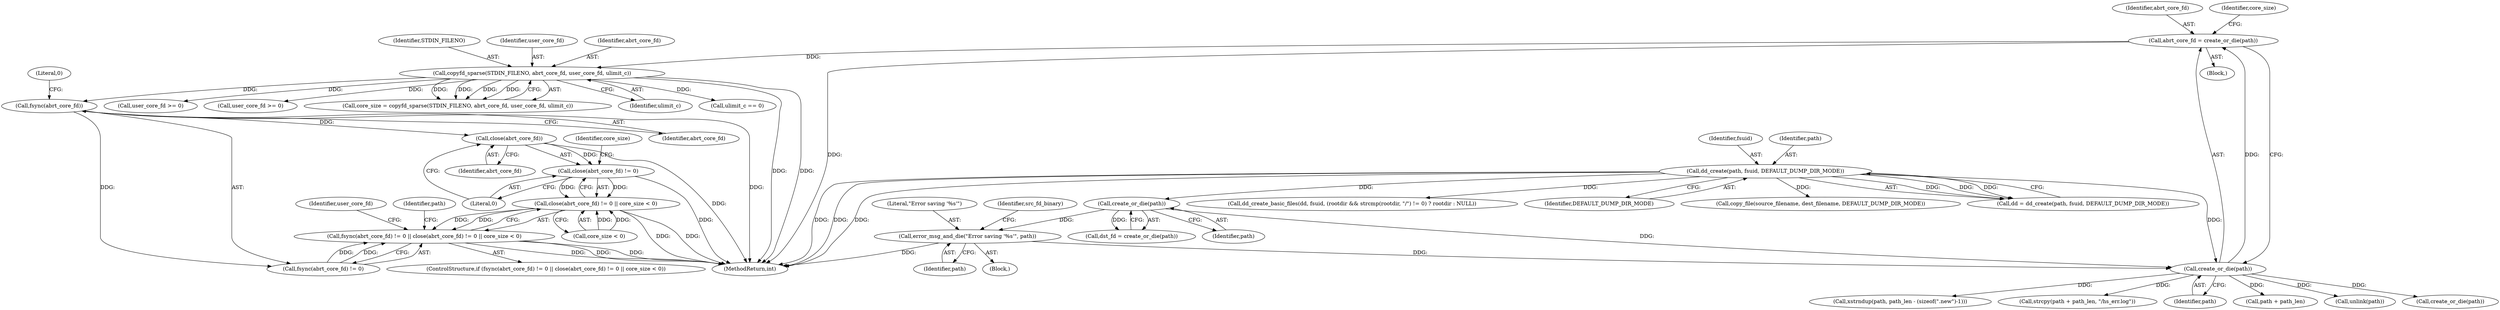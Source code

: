 digraph "0_abrt_80408e9e24a1c10f85fd969e1853e0f192157f92_0@API" {
"1000907" [label="(Call,close(abrt_core_fd))"];
"1000902" [label="(Call,fsync(abrt_core_fd))"];
"1000894" [label="(Call,copyfd_sparse(STDIN_FILENO, abrt_core_fd, user_core_fd, ulimit_c))"];
"1000887" [label="(Call,abrt_core_fd = create_or_die(path))"];
"1000889" [label="(Call,create_or_die(path))"];
"1000881" [label="(Call,error_msg_and_die(\"Error saving '%s'\", path))"];
"1000855" [label="(Call,create_or_die(path))"];
"1000617" [label="(Call,dd_create(path, fsuid, DEFAULT_DUMP_DIR_MODE))"];
"1000906" [label="(Call,close(abrt_core_fd) != 0)"];
"1000905" [label="(Call,close(abrt_core_fd) != 0 || core_size < 0)"];
"1000900" [label="(Call,fsync(abrt_core_fd) != 0 || close(abrt_core_fd) != 0 || core_size < 0)"];
"1000889" [label="(Call,create_or_die(path))"];
"1000885" [label="(Identifier,src_fd_binary)"];
"1000618" [label="(Identifier,path)"];
"1001043" [label="(Call,xstrndup(path, path_len - (sizeof(\".new\")-1)))"];
"1000903" [label="(Identifier,abrt_core_fd)"];
"1000901" [label="(Call,fsync(abrt_core_fd) != 0)"];
"1000882" [label="(Literal,\"Error saving '%s'\")"];
"1000894" [label="(Call,copyfd_sparse(STDIN_FILENO, abrt_core_fd, user_core_fd, ulimit_c))"];
"1000896" [label="(Identifier,abrt_core_fd)"];
"1000623" [label="(Block,)"];
"1000855" [label="(Call,create_or_die(path))"];
"1000999" [label="(Call,strcpy(path + path_len, \"/hs_err.log\"))"];
"1000890" [label="(Identifier,path)"];
"1000904" [label="(Literal,0)"];
"1000898" [label="(Identifier,ulimit_c)"];
"1000907" [label="(Call,close(abrt_core_fd))"];
"1000617" [label="(Call,dd_create(path, fsuid, DEFAULT_DUMP_DIR_MODE))"];
"1000883" [label="(Identifier,path)"];
"1000629" [label="(Call,dd_create_basic_files(dd, fsuid, (rootdir && strcmp(rootdir, \"/\") != 0) ? rootdir : NULL))"];
"1000900" [label="(Call,fsync(abrt_core_fd) != 0 || close(abrt_core_fd) != 0 || core_size < 0)"];
"1000905" [label="(Call,close(abrt_core_fd) != 0 || core_size < 0)"];
"1000933" [label="(Identifier,user_core_fd)"];
"1000895" [label="(Identifier,STDIN_FILENO)"];
"1001168" [label="(MethodReturn,int)"];
"1001000" [label="(Call,path + path_len)"];
"1000899" [label="(ControlStructure,if (fsync(abrt_core_fd) != 0 || close(abrt_core_fd) != 0 || core_size < 0))"];
"1000914" [label="(Call,unlink(path))"];
"1000620" [label="(Identifier,DEFAULT_DUMP_DIR_MODE)"];
"1000910" [label="(Call,core_size < 0)"];
"1000932" [label="(Call,user_core_fd >= 0)"];
"1000680" [label="(Call,copy_file(source_filename, dest_filename, DEFAULT_DUMP_DIR_MODE))"];
"1000915" [label="(Identifier,path)"];
"1000887" [label="(Call,abrt_core_fd = create_or_die(path))"];
"1001007" [label="(Call,create_or_die(path))"];
"1000615" [label="(Call,dd = dd_create(path, fsuid, DEFAULT_DUMP_DIR_MODE))"];
"1000897" [label="(Identifier,user_core_fd)"];
"1000888" [label="(Identifier,abrt_core_fd)"];
"1000856" [label="(Identifier,path)"];
"1000878" [label="(Block,)"];
"1000919" [label="(Call,user_core_fd >= 0)"];
"1000619" [label="(Identifier,fsuid)"];
"1000902" [label="(Call,fsync(abrt_core_fd))"];
"1000906" [label="(Call,close(abrt_core_fd) != 0)"];
"1000911" [label="(Identifier,core_size)"];
"1000892" [label="(Call,core_size = copyfd_sparse(STDIN_FILENO, abrt_core_fd, user_core_fd, ulimit_c))"];
"1000881" [label="(Call,error_msg_and_die(\"Error saving '%s'\", path))"];
"1000946" [label="(Call,ulimit_c == 0)"];
"1000909" [label="(Literal,0)"];
"1000893" [label="(Identifier,core_size)"];
"1000908" [label="(Identifier,abrt_core_fd)"];
"1000853" [label="(Call,dst_fd = create_or_die(path))"];
"1000907" -> "1000906"  [label="AST: "];
"1000907" -> "1000908"  [label="CFG: "];
"1000908" -> "1000907"  [label="AST: "];
"1000909" -> "1000907"  [label="CFG: "];
"1000907" -> "1001168"  [label="DDG: "];
"1000907" -> "1000906"  [label="DDG: "];
"1000902" -> "1000907"  [label="DDG: "];
"1000902" -> "1000901"  [label="AST: "];
"1000902" -> "1000903"  [label="CFG: "];
"1000903" -> "1000902"  [label="AST: "];
"1000904" -> "1000902"  [label="CFG: "];
"1000902" -> "1001168"  [label="DDG: "];
"1000902" -> "1000901"  [label="DDG: "];
"1000894" -> "1000902"  [label="DDG: "];
"1000894" -> "1000892"  [label="AST: "];
"1000894" -> "1000898"  [label="CFG: "];
"1000895" -> "1000894"  [label="AST: "];
"1000896" -> "1000894"  [label="AST: "];
"1000897" -> "1000894"  [label="AST: "];
"1000898" -> "1000894"  [label="AST: "];
"1000892" -> "1000894"  [label="CFG: "];
"1000894" -> "1001168"  [label="DDG: "];
"1000894" -> "1001168"  [label="DDG: "];
"1000894" -> "1000892"  [label="DDG: "];
"1000894" -> "1000892"  [label="DDG: "];
"1000894" -> "1000892"  [label="DDG: "];
"1000894" -> "1000892"  [label="DDG: "];
"1000887" -> "1000894"  [label="DDG: "];
"1000894" -> "1000919"  [label="DDG: "];
"1000894" -> "1000932"  [label="DDG: "];
"1000894" -> "1000946"  [label="DDG: "];
"1000887" -> "1000623"  [label="AST: "];
"1000887" -> "1000889"  [label="CFG: "];
"1000888" -> "1000887"  [label="AST: "];
"1000889" -> "1000887"  [label="AST: "];
"1000893" -> "1000887"  [label="CFG: "];
"1000887" -> "1001168"  [label="DDG: "];
"1000889" -> "1000887"  [label="DDG: "];
"1000889" -> "1000890"  [label="CFG: "];
"1000890" -> "1000889"  [label="AST: "];
"1000881" -> "1000889"  [label="DDG: "];
"1000617" -> "1000889"  [label="DDG: "];
"1000855" -> "1000889"  [label="DDG: "];
"1000889" -> "1000914"  [label="DDG: "];
"1000889" -> "1000999"  [label="DDG: "];
"1000889" -> "1001000"  [label="DDG: "];
"1000889" -> "1001007"  [label="DDG: "];
"1000889" -> "1001043"  [label="DDG: "];
"1000881" -> "1000878"  [label="AST: "];
"1000881" -> "1000883"  [label="CFG: "];
"1000882" -> "1000881"  [label="AST: "];
"1000883" -> "1000881"  [label="AST: "];
"1000885" -> "1000881"  [label="CFG: "];
"1000881" -> "1001168"  [label="DDG: "];
"1000855" -> "1000881"  [label="DDG: "];
"1000855" -> "1000853"  [label="AST: "];
"1000855" -> "1000856"  [label="CFG: "];
"1000856" -> "1000855"  [label="AST: "];
"1000853" -> "1000855"  [label="CFG: "];
"1000855" -> "1000853"  [label="DDG: "];
"1000617" -> "1000855"  [label="DDG: "];
"1000617" -> "1000615"  [label="AST: "];
"1000617" -> "1000620"  [label="CFG: "];
"1000618" -> "1000617"  [label="AST: "];
"1000619" -> "1000617"  [label="AST: "];
"1000620" -> "1000617"  [label="AST: "];
"1000615" -> "1000617"  [label="CFG: "];
"1000617" -> "1001168"  [label="DDG: "];
"1000617" -> "1001168"  [label="DDG: "];
"1000617" -> "1001168"  [label="DDG: "];
"1000617" -> "1000615"  [label="DDG: "];
"1000617" -> "1000615"  [label="DDG: "];
"1000617" -> "1000615"  [label="DDG: "];
"1000617" -> "1000629"  [label="DDG: "];
"1000617" -> "1000680"  [label="DDG: "];
"1000906" -> "1000905"  [label="AST: "];
"1000906" -> "1000909"  [label="CFG: "];
"1000909" -> "1000906"  [label="AST: "];
"1000911" -> "1000906"  [label="CFG: "];
"1000905" -> "1000906"  [label="CFG: "];
"1000906" -> "1001168"  [label="DDG: "];
"1000906" -> "1000905"  [label="DDG: "];
"1000906" -> "1000905"  [label="DDG: "];
"1000905" -> "1000900"  [label="AST: "];
"1000905" -> "1000910"  [label="CFG: "];
"1000910" -> "1000905"  [label="AST: "];
"1000900" -> "1000905"  [label="CFG: "];
"1000905" -> "1001168"  [label="DDG: "];
"1000905" -> "1001168"  [label="DDG: "];
"1000905" -> "1000900"  [label="DDG: "];
"1000905" -> "1000900"  [label="DDG: "];
"1000910" -> "1000905"  [label="DDG: "];
"1000910" -> "1000905"  [label="DDG: "];
"1000900" -> "1000899"  [label="AST: "];
"1000900" -> "1000901"  [label="CFG: "];
"1000901" -> "1000900"  [label="AST: "];
"1000915" -> "1000900"  [label="CFG: "];
"1000933" -> "1000900"  [label="CFG: "];
"1000900" -> "1001168"  [label="DDG: "];
"1000900" -> "1001168"  [label="DDG: "];
"1000900" -> "1001168"  [label="DDG: "];
"1000901" -> "1000900"  [label="DDG: "];
"1000901" -> "1000900"  [label="DDG: "];
}
